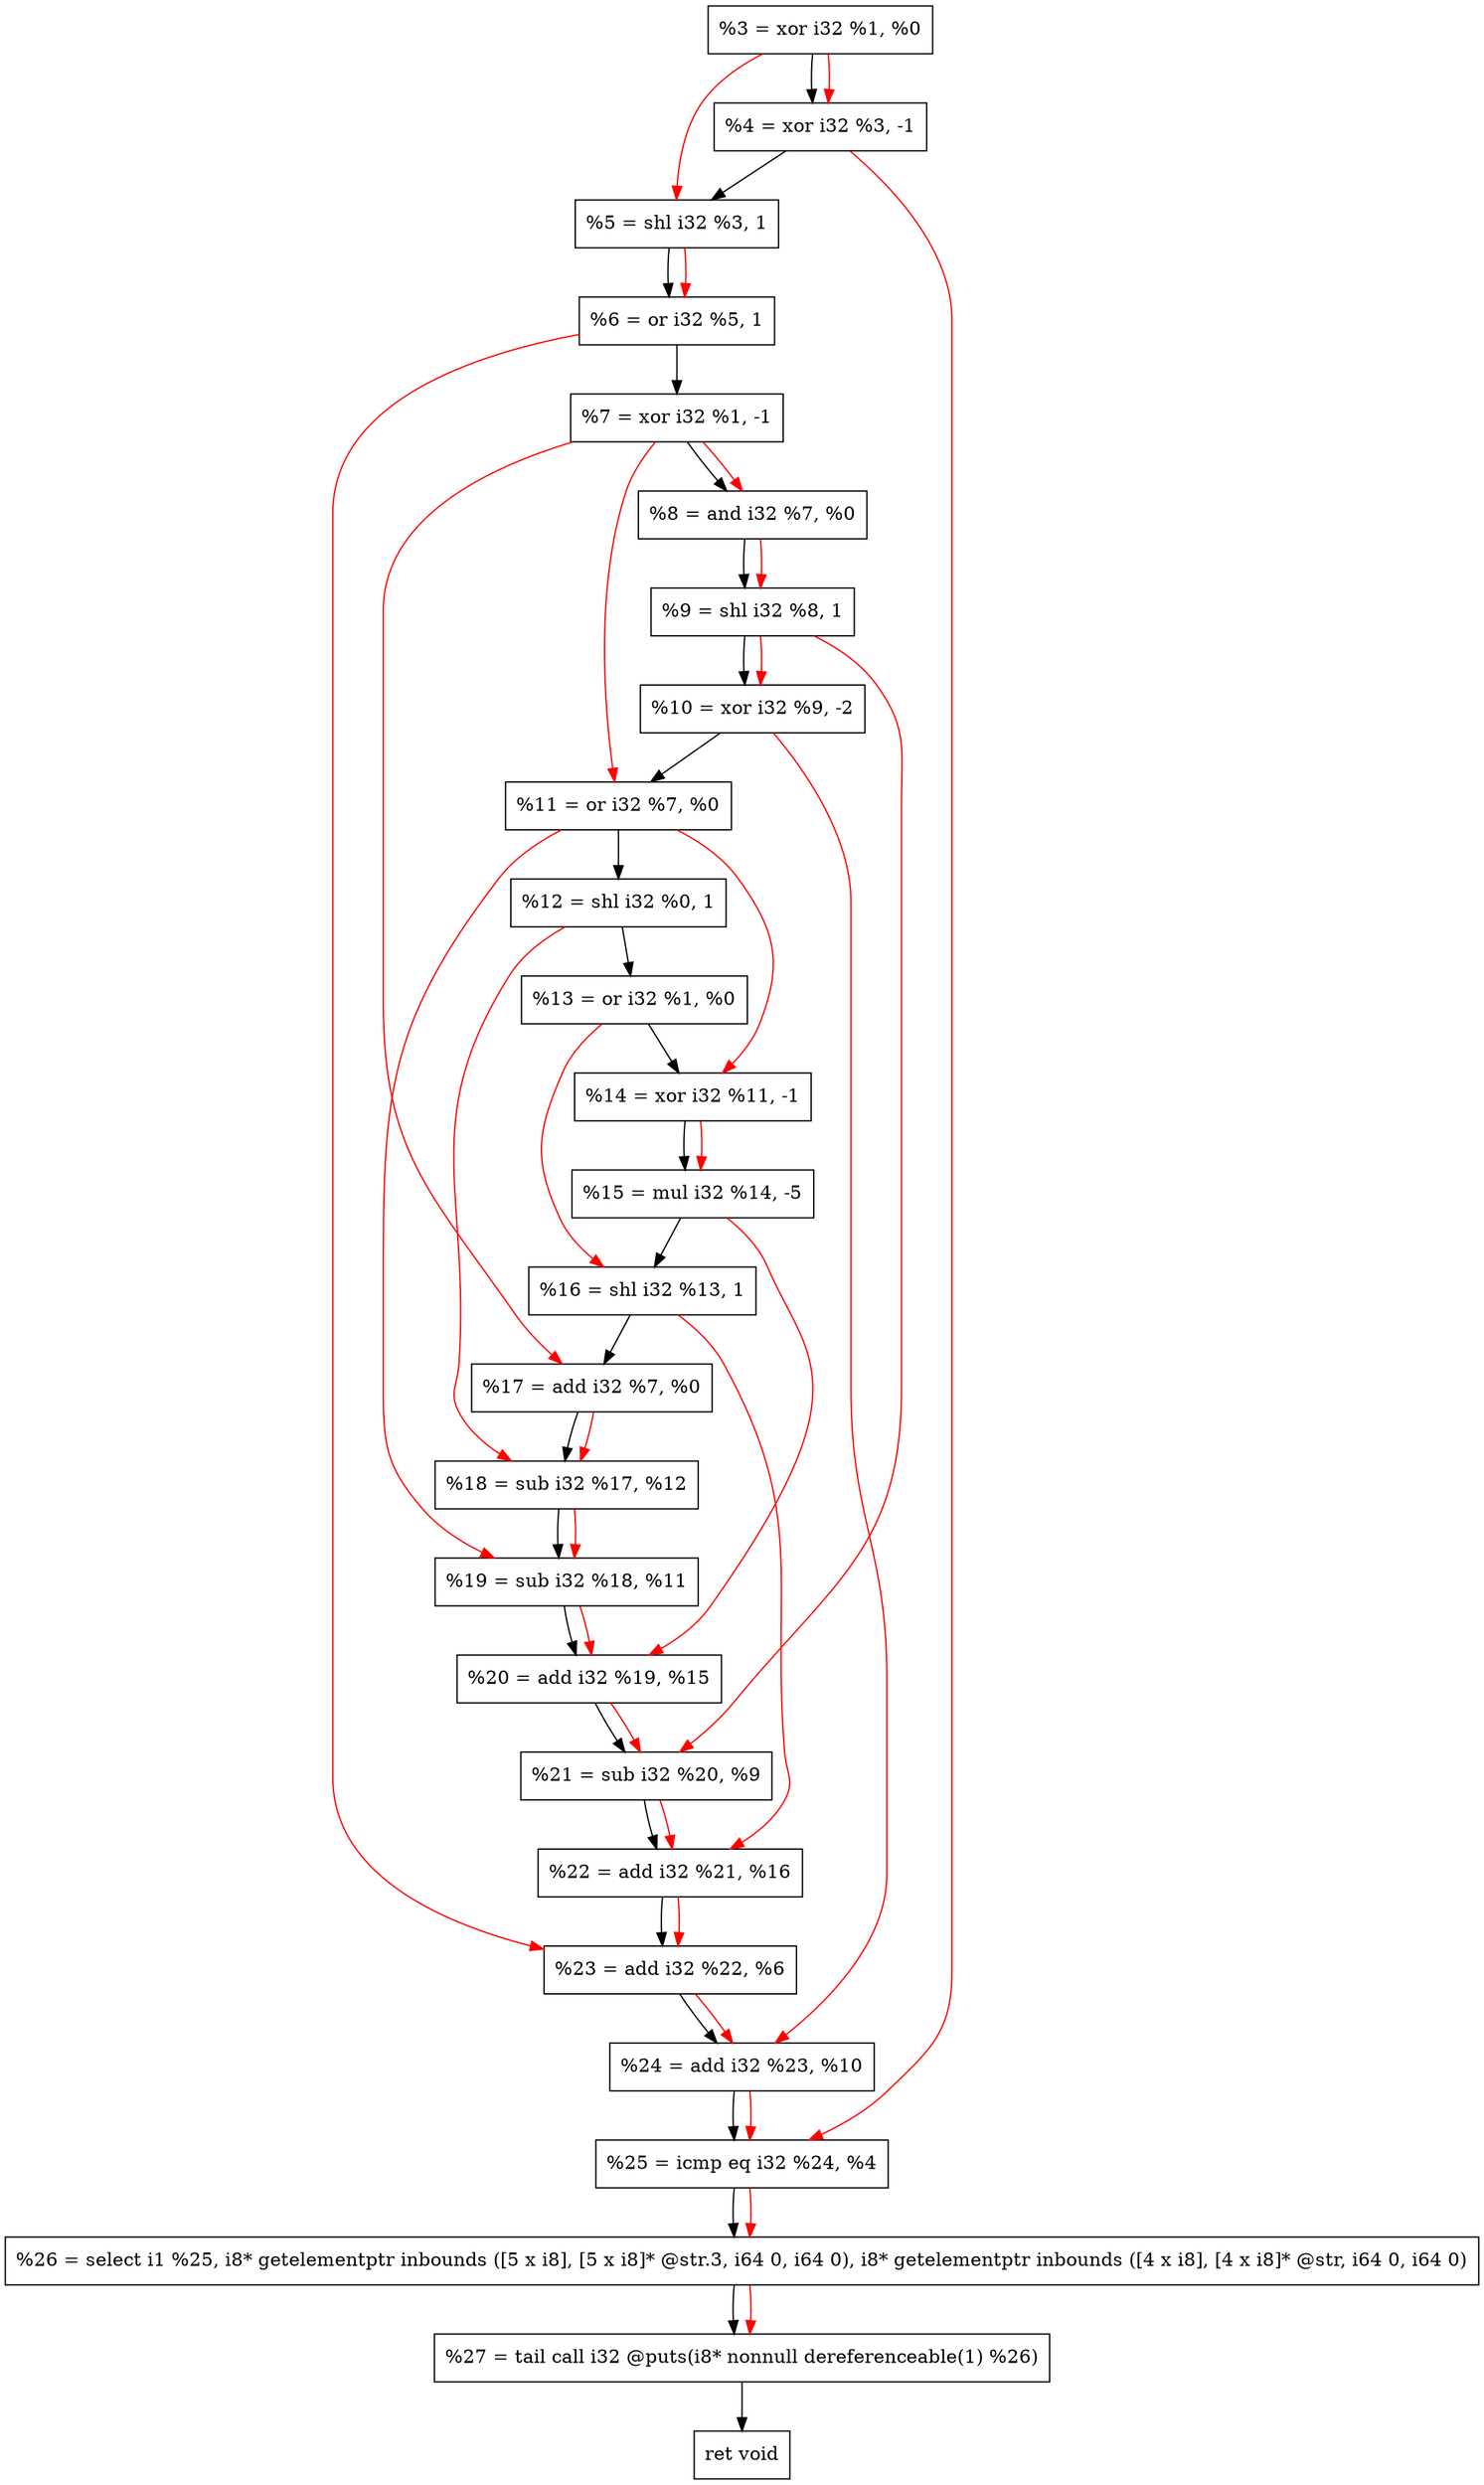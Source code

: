 digraph "DFG for'crackme' function" {
	Node0x22ff510[shape=record, label="  %3 = xor i32 %1, %0"];
	Node0x22ffbc0[shape=record, label="  %4 = xor i32 %3, -1"];
	Node0x22ffc80[shape=record, label="  %5 = shl i32 %3, 1"];
	Node0x22ffcf0[shape=record, label="  %6 = or i32 %5, 1"];
	Node0x22ffd60[shape=record, label="  %7 = xor i32 %1, -1"];
	Node0x22ffdd0[shape=record, label="  %8 = and i32 %7, %0"];
	Node0x22ffe40[shape=record, label="  %9 = shl i32 %8, 1"];
	Node0x22ffee0[shape=record, label="  %10 = xor i32 %9, -2"];
	Node0x22fff50[shape=record, label="  %11 = or i32 %7, %0"];
	Node0x22fffc0[shape=record, label="  %12 = shl i32 %0, 1"];
	Node0x2300030[shape=record, label="  %13 = or i32 %1, %0"];
	Node0x23000a0[shape=record, label="  %14 = xor i32 %11, -1"];
	Node0x2300140[shape=record, label="  %15 = mul i32 %14, -5"];
	Node0x23001b0[shape=record, label="  %16 = shl i32 %13, 1"];
	Node0x2300220[shape=record, label="  %17 = add i32 %7, %0"];
	Node0x2300290[shape=record, label="  %18 = sub i32 %17, %12"];
	Node0x2300300[shape=record, label="  %19 = sub i32 %18, %11"];
	Node0x2300370[shape=record, label="  %20 = add i32 %19, %15"];
	Node0x23003e0[shape=record, label="  %21 = sub i32 %20, %9"];
	Node0x2300450[shape=record, label="  %22 = add i32 %21, %16"];
	Node0x23004c0[shape=record, label="  %23 = add i32 %22, %6"];
	Node0x2300530[shape=record, label="  %24 = add i32 %23, %10"];
	Node0x23005a0[shape=record, label="  %25 = icmp eq i32 %24, %4"];
	Node0x22a0268[shape=record, label="  %26 = select i1 %25, i8* getelementptr inbounds ([5 x i8], [5 x i8]* @str.3, i64 0, i64 0), i8* getelementptr inbounds ([4 x i8], [4 x i8]* @str, i64 0, i64 0)"];
	Node0x2300a40[shape=record, label="  %27 = tail call i32 @puts(i8* nonnull dereferenceable(1) %26)"];
	Node0x2300a90[shape=record, label="  ret void"];
	Node0x22ff510 -> Node0x22ffbc0;
	Node0x22ffbc0 -> Node0x22ffc80;
	Node0x22ffc80 -> Node0x22ffcf0;
	Node0x22ffcf0 -> Node0x22ffd60;
	Node0x22ffd60 -> Node0x22ffdd0;
	Node0x22ffdd0 -> Node0x22ffe40;
	Node0x22ffe40 -> Node0x22ffee0;
	Node0x22ffee0 -> Node0x22fff50;
	Node0x22fff50 -> Node0x22fffc0;
	Node0x22fffc0 -> Node0x2300030;
	Node0x2300030 -> Node0x23000a0;
	Node0x23000a0 -> Node0x2300140;
	Node0x2300140 -> Node0x23001b0;
	Node0x23001b0 -> Node0x2300220;
	Node0x2300220 -> Node0x2300290;
	Node0x2300290 -> Node0x2300300;
	Node0x2300300 -> Node0x2300370;
	Node0x2300370 -> Node0x23003e0;
	Node0x23003e0 -> Node0x2300450;
	Node0x2300450 -> Node0x23004c0;
	Node0x23004c0 -> Node0x2300530;
	Node0x2300530 -> Node0x23005a0;
	Node0x23005a0 -> Node0x22a0268;
	Node0x22a0268 -> Node0x2300a40;
	Node0x2300a40 -> Node0x2300a90;
edge [color=red]
	Node0x22ff510 -> Node0x22ffbc0;
	Node0x22ff510 -> Node0x22ffc80;
	Node0x22ffc80 -> Node0x22ffcf0;
	Node0x22ffd60 -> Node0x22ffdd0;
	Node0x22ffdd0 -> Node0x22ffe40;
	Node0x22ffe40 -> Node0x22ffee0;
	Node0x22ffd60 -> Node0x22fff50;
	Node0x22fff50 -> Node0x23000a0;
	Node0x23000a0 -> Node0x2300140;
	Node0x2300030 -> Node0x23001b0;
	Node0x22ffd60 -> Node0x2300220;
	Node0x2300220 -> Node0x2300290;
	Node0x22fffc0 -> Node0x2300290;
	Node0x2300290 -> Node0x2300300;
	Node0x22fff50 -> Node0x2300300;
	Node0x2300300 -> Node0x2300370;
	Node0x2300140 -> Node0x2300370;
	Node0x2300370 -> Node0x23003e0;
	Node0x22ffe40 -> Node0x23003e0;
	Node0x23003e0 -> Node0x2300450;
	Node0x23001b0 -> Node0x2300450;
	Node0x2300450 -> Node0x23004c0;
	Node0x22ffcf0 -> Node0x23004c0;
	Node0x23004c0 -> Node0x2300530;
	Node0x22ffee0 -> Node0x2300530;
	Node0x2300530 -> Node0x23005a0;
	Node0x22ffbc0 -> Node0x23005a0;
	Node0x23005a0 -> Node0x22a0268;
	Node0x22a0268 -> Node0x2300a40;
}
